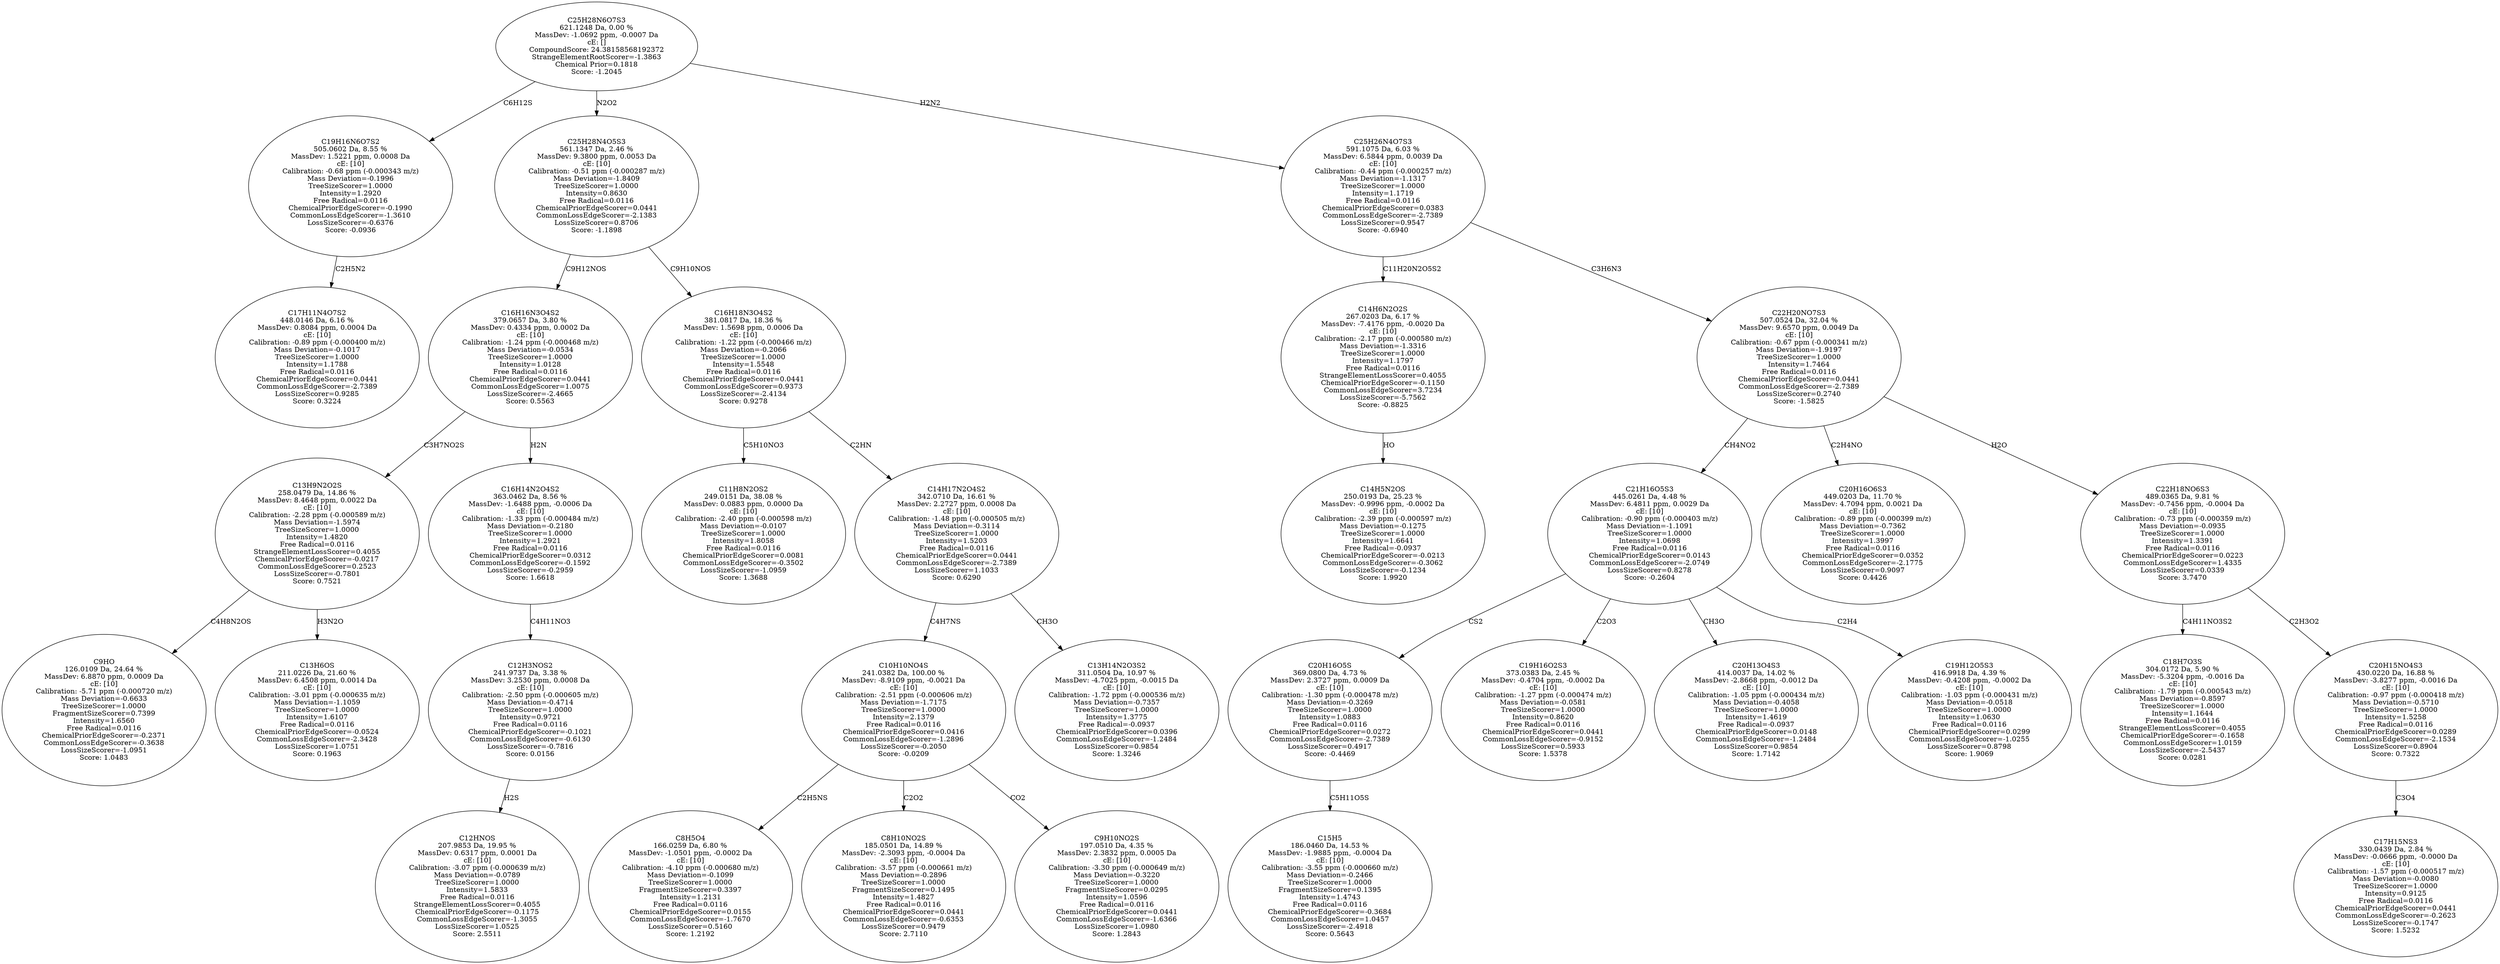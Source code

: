strict digraph {
v1 [label="C17H11N4O7S2\n448.0146 Da, 6.16 %\nMassDev: 0.8084 ppm, 0.0004 Da\ncE: [10]\nCalibration: -0.89 ppm (-0.000400 m/z)\nMass Deviation=-0.1017\nTreeSizeScorer=1.0000\nIntensity=1.1788\nFree Radical=0.0116\nChemicalPriorEdgeScorer=0.0441\nCommonLossEdgeScorer=-2.7389\nLossSizeScorer=0.9285\nScore: 0.3224"];
v2 [label="C19H16N6O7S2\n505.0602 Da, 8.55 %\nMassDev: 1.5221 ppm, 0.0008 Da\ncE: [10]\nCalibration: -0.68 ppm (-0.000343 m/z)\nMass Deviation=-0.1996\nTreeSizeScorer=1.0000\nIntensity=1.2920\nFree Radical=0.0116\nChemicalPriorEdgeScorer=-0.1990\nCommonLossEdgeScorer=-1.3610\nLossSizeScorer=-0.6376\nScore: -0.0936"];
v3 [label="C9HO\n126.0109 Da, 24.64 %\nMassDev: 6.8870 ppm, 0.0009 Da\ncE: [10]\nCalibration: -5.71 ppm (-0.000720 m/z)\nMass Deviation=-0.6633\nTreeSizeScorer=1.0000\nFragmentSizeScorer=0.7399\nIntensity=1.6560\nFree Radical=0.0116\nChemicalPriorEdgeScorer=-0.2371\nCommonLossEdgeScorer=-0.3638\nLossSizeScorer=-1.0951\nScore: 1.0483"];
v4 [label="C13H6OS\n211.0226 Da, 21.60 %\nMassDev: 6.4508 ppm, 0.0014 Da\ncE: [10]\nCalibration: -3.01 ppm (-0.000635 m/z)\nMass Deviation=-1.1059\nTreeSizeScorer=1.0000\nIntensity=1.6107\nFree Radical=0.0116\nChemicalPriorEdgeScorer=-0.0524\nCommonLossEdgeScorer=-2.3428\nLossSizeScorer=1.0751\nScore: 0.1963"];
v5 [label="C13H9N2O2S\n258.0479 Da, 14.86 %\nMassDev: 8.4648 ppm, 0.0022 Da\ncE: [10]\nCalibration: -2.28 ppm (-0.000589 m/z)\nMass Deviation=-1.5974\nTreeSizeScorer=1.0000\nIntensity=1.4820\nFree Radical=0.0116\nStrangeElementLossScorer=0.4055\nChemicalPriorEdgeScorer=-0.0217\nCommonLossEdgeScorer=0.2523\nLossSizeScorer=-0.7801\nScore: 0.7521"];
v6 [label="C12HNOS\n207.9853 Da, 19.95 %\nMassDev: 0.6317 ppm, 0.0001 Da\ncE: [10]\nCalibration: -3.07 ppm (-0.000639 m/z)\nMass Deviation=-0.0789\nTreeSizeScorer=1.0000\nIntensity=1.5833\nFree Radical=0.0116\nStrangeElementLossScorer=0.4055\nChemicalPriorEdgeScorer=-0.1175\nCommonLossEdgeScorer=-1.3055\nLossSizeScorer=1.0525\nScore: 2.5511"];
v7 [label="C12H3NOS2\n241.9737 Da, 3.38 %\nMassDev: 3.2530 ppm, 0.0008 Da\ncE: [10]\nCalibration: -2.50 ppm (-0.000605 m/z)\nMass Deviation=-0.4714\nTreeSizeScorer=1.0000\nIntensity=0.9721\nFree Radical=0.0116\nChemicalPriorEdgeScorer=-0.1021\nCommonLossEdgeScorer=-0.6130\nLossSizeScorer=-0.7816\nScore: 0.0156"];
v8 [label="C16H14N2O4S2\n363.0462 Da, 8.56 %\nMassDev: -1.6488 ppm, -0.0006 Da\ncE: [10]\nCalibration: -1.33 ppm (-0.000484 m/z)\nMass Deviation=-0.2180\nTreeSizeScorer=1.0000\nIntensity=1.2921\nFree Radical=0.0116\nChemicalPriorEdgeScorer=0.0312\nCommonLossEdgeScorer=-0.1592\nLossSizeScorer=-0.2959\nScore: 1.6618"];
v9 [label="C16H16N3O4S2\n379.0657 Da, 3.80 %\nMassDev: 0.4334 ppm, 0.0002 Da\ncE: [10]\nCalibration: -1.24 ppm (-0.000468 m/z)\nMass Deviation=-0.0534\nTreeSizeScorer=1.0000\nIntensity=1.0128\nFree Radical=0.0116\nChemicalPriorEdgeScorer=0.0441\nCommonLossEdgeScorer=1.0075\nLossSizeScorer=-2.4665\nScore: 0.5563"];
v10 [label="C11H8N2OS2\n249.0151 Da, 38.08 %\nMassDev: 0.0883 ppm, 0.0000 Da\ncE: [10]\nCalibration: -2.40 ppm (-0.000598 m/z)\nMass Deviation=-0.0107\nTreeSizeScorer=1.0000\nIntensity=1.8058\nFree Radical=0.0116\nChemicalPriorEdgeScorer=0.0081\nCommonLossEdgeScorer=-0.3502\nLossSizeScorer=-1.0959\nScore: 1.3688"];
v11 [label="C8H5O4\n166.0259 Da, 6.80 %\nMassDev: -1.0501 ppm, -0.0002 Da\ncE: [10]\nCalibration: -4.10 ppm (-0.000680 m/z)\nMass Deviation=-0.1099\nTreeSizeScorer=1.0000\nFragmentSizeScorer=0.3397\nIntensity=1.2131\nFree Radical=0.0116\nChemicalPriorEdgeScorer=0.0155\nCommonLossEdgeScorer=-1.7670\nLossSizeScorer=0.5160\nScore: 1.2192"];
v12 [label="C8H10NO2S\n185.0501 Da, 14.89 %\nMassDev: -2.3093 ppm, -0.0004 Da\ncE: [10]\nCalibration: -3.57 ppm (-0.000661 m/z)\nMass Deviation=-0.2896\nTreeSizeScorer=1.0000\nFragmentSizeScorer=0.1495\nIntensity=1.4827\nFree Radical=0.0116\nChemicalPriorEdgeScorer=0.0441\nCommonLossEdgeScorer=-0.6353\nLossSizeScorer=0.9479\nScore: 2.7110"];
v13 [label="C9H10NO2S\n197.0510 Da, 4.35 %\nMassDev: 2.3832 ppm, 0.0005 Da\ncE: [10]\nCalibration: -3.30 ppm (-0.000649 m/z)\nMass Deviation=-0.3220\nTreeSizeScorer=1.0000\nFragmentSizeScorer=0.0295\nIntensity=1.0596\nFree Radical=0.0116\nChemicalPriorEdgeScorer=0.0441\nCommonLossEdgeScorer=-1.6366\nLossSizeScorer=1.0980\nScore: 1.2843"];
v14 [label="C10H10NO4S\n241.0382 Da, 100.00 %\nMassDev: -8.9109 ppm, -0.0021 Da\ncE: [10]\nCalibration: -2.51 ppm (-0.000606 m/z)\nMass Deviation=-1.7175\nTreeSizeScorer=1.0000\nIntensity=2.1379\nFree Radical=0.0116\nChemicalPriorEdgeScorer=0.0416\nCommonLossEdgeScorer=-1.2896\nLossSizeScorer=-0.2050\nScore: -0.0209"];
v15 [label="C13H14N2O3S2\n311.0504 Da, 10.97 %\nMassDev: -4.7025 ppm, -0.0015 Da\ncE: [10]\nCalibration: -1.72 ppm (-0.000536 m/z)\nMass Deviation=-0.7357\nTreeSizeScorer=1.0000\nIntensity=1.3775\nFree Radical=-0.0937\nChemicalPriorEdgeScorer=0.0396\nCommonLossEdgeScorer=-1.2484\nLossSizeScorer=0.9854\nScore: 1.3246"];
v16 [label="C14H17N2O4S2\n342.0710 Da, 16.61 %\nMassDev: 2.2727 ppm, 0.0008 Da\ncE: [10]\nCalibration: -1.48 ppm (-0.000505 m/z)\nMass Deviation=-0.3114\nTreeSizeScorer=1.0000\nIntensity=1.5203\nFree Radical=0.0116\nChemicalPriorEdgeScorer=0.0441\nCommonLossEdgeScorer=-2.7389\nLossSizeScorer=1.1033\nScore: 0.6290"];
v17 [label="C16H18N3O4S2\n381.0817 Da, 18.36 %\nMassDev: 1.5698 ppm, 0.0006 Da\ncE: [10]\nCalibration: -1.22 ppm (-0.000466 m/z)\nMass Deviation=-0.2066\nTreeSizeScorer=1.0000\nIntensity=1.5548\nFree Radical=0.0116\nChemicalPriorEdgeScorer=0.0441\nCommonLossEdgeScorer=0.9373\nLossSizeScorer=-2.4134\nScore: 0.9278"];
v18 [label="C25H28N4O5S3\n561.1347 Da, 2.46 %\nMassDev: 9.3800 ppm, 0.0053 Da\ncE: [10]\nCalibration: -0.51 ppm (-0.000287 m/z)\nMass Deviation=-1.8409\nTreeSizeScorer=1.0000\nIntensity=0.8630\nFree Radical=0.0116\nChemicalPriorEdgeScorer=0.0441\nCommonLossEdgeScorer=-2.1383\nLossSizeScorer=0.8706\nScore: -1.1898"];
v19 [label="C14H5N2OS\n250.0193 Da, 25.23 %\nMassDev: -0.9996 ppm, -0.0002 Da\ncE: [10]\nCalibration: -2.39 ppm (-0.000597 m/z)\nMass Deviation=-0.1275\nTreeSizeScorer=1.0000\nIntensity=1.6641\nFree Radical=-0.0937\nChemicalPriorEdgeScorer=-0.0213\nCommonLossEdgeScorer=-0.3062\nLossSizeScorer=-0.1234\nScore: 1.9920"];
v20 [label="C14H6N2O2S\n267.0203 Da, 6.17 %\nMassDev: -7.4176 ppm, -0.0020 Da\ncE: [10]\nCalibration: -2.17 ppm (-0.000580 m/z)\nMass Deviation=-1.3316\nTreeSizeScorer=1.0000\nIntensity=1.1797\nFree Radical=0.0116\nStrangeElementLossScorer=0.4055\nChemicalPriorEdgeScorer=-0.1150\nCommonLossEdgeScorer=3.7234\nLossSizeScorer=-5.7562\nScore: -0.8825"];
v21 [label="C15H5\n186.0460 Da, 14.53 %\nMassDev: -1.9885 ppm, -0.0004 Da\ncE: [10]\nCalibration: -3.55 ppm (-0.000660 m/z)\nMass Deviation=-0.2466\nTreeSizeScorer=1.0000\nFragmentSizeScorer=0.1395\nIntensity=1.4743\nFree Radical=0.0116\nChemicalPriorEdgeScorer=-0.3684\nCommonLossEdgeScorer=1.0457\nLossSizeScorer=-2.4918\nScore: 0.5643"];
v22 [label="C20H16O5S\n369.0800 Da, 4.73 %\nMassDev: 2.3727 ppm, 0.0009 Da\ncE: [10]\nCalibration: -1.30 ppm (-0.000478 m/z)\nMass Deviation=-0.3269\nTreeSizeScorer=1.0000\nIntensity=1.0883\nFree Radical=0.0116\nChemicalPriorEdgeScorer=0.0272\nCommonLossEdgeScorer=-2.7389\nLossSizeScorer=0.4917\nScore: -0.4469"];
v23 [label="C19H16O2S3\n373.0383 Da, 2.45 %\nMassDev: -0.4704 ppm, -0.0002 Da\ncE: [10]\nCalibration: -1.27 ppm (-0.000474 m/z)\nMass Deviation=-0.0581\nTreeSizeScorer=1.0000\nIntensity=0.8620\nFree Radical=0.0116\nChemicalPriorEdgeScorer=0.0441\nCommonLossEdgeScorer=-0.9152\nLossSizeScorer=0.5933\nScore: 1.5378"];
v24 [label="C20H13O4S3\n414.0037 Da, 14.02 %\nMassDev: -2.8668 ppm, -0.0012 Da\ncE: [10]\nCalibration: -1.05 ppm (-0.000434 m/z)\nMass Deviation=-0.4058\nTreeSizeScorer=1.0000\nIntensity=1.4619\nFree Radical=-0.0937\nChemicalPriorEdgeScorer=0.0148\nCommonLossEdgeScorer=-1.2484\nLossSizeScorer=0.9854\nScore: 1.7142"];
v25 [label="C19H12O5S3\n416.9918 Da, 4.39 %\nMassDev: -0.4208 ppm, -0.0002 Da\ncE: [10]\nCalibration: -1.03 ppm (-0.000431 m/z)\nMass Deviation=-0.0518\nTreeSizeScorer=1.0000\nIntensity=1.0630\nFree Radical=0.0116\nChemicalPriorEdgeScorer=0.0299\nCommonLossEdgeScorer=-1.0255\nLossSizeScorer=0.8798\nScore: 1.9069"];
v26 [label="C21H16O5S3\n445.0261 Da, 4.48 %\nMassDev: 6.4811 ppm, 0.0029 Da\ncE: [10]\nCalibration: -0.90 ppm (-0.000403 m/z)\nMass Deviation=-1.1091\nTreeSizeScorer=1.0000\nIntensity=1.0698\nFree Radical=0.0116\nChemicalPriorEdgeScorer=0.0143\nCommonLossEdgeScorer=-2.0749\nLossSizeScorer=0.8278\nScore: -0.2604"];
v27 [label="C20H16O6S3\n449.0203 Da, 11.70 %\nMassDev: 4.7094 ppm, 0.0021 Da\ncE: [10]\nCalibration: -0.89 ppm (-0.000399 m/z)\nMass Deviation=-0.7362\nTreeSizeScorer=1.0000\nIntensity=1.3997\nFree Radical=0.0116\nChemicalPriorEdgeScorer=0.0352\nCommonLossEdgeScorer=-2.1775\nLossSizeScorer=0.9097\nScore: 0.4426"];
v28 [label="C18H7O3S\n304.0172 Da, 5.90 %\nMassDev: -5.3204 ppm, -0.0016 Da\ncE: [10]\nCalibration: -1.79 ppm (-0.000543 m/z)\nMass Deviation=-0.8597\nTreeSizeScorer=1.0000\nIntensity=1.1644\nFree Radical=0.0116\nStrangeElementLossScorer=0.4055\nChemicalPriorEdgeScorer=-0.1658\nCommonLossEdgeScorer=1.0159\nLossSizeScorer=-2.5437\nScore: 0.0281"];
v29 [label="C17H15NS3\n330.0439 Da, 2.84 %\nMassDev: -0.0666 ppm, -0.0000 Da\ncE: [10]\nCalibration: -1.57 ppm (-0.000517 m/z)\nMass Deviation=-0.0080\nTreeSizeScorer=1.0000\nIntensity=0.9125\nFree Radical=0.0116\nChemicalPriorEdgeScorer=0.0441\nCommonLossEdgeScorer=-0.2623\nLossSizeScorer=-0.1747\nScore: 1.5232"];
v30 [label="C20H15NO4S3\n430.0220 Da, 16.88 %\nMassDev: -3.8277 ppm, -0.0016 Da\ncE: [10]\nCalibration: -0.97 ppm (-0.000418 m/z)\nMass Deviation=-0.5710\nTreeSizeScorer=1.0000\nIntensity=1.5258\nFree Radical=0.0116\nChemicalPriorEdgeScorer=0.0289\nCommonLossEdgeScorer=-2.1534\nLossSizeScorer=0.8904\nScore: 0.7322"];
v31 [label="C22H18NO6S3\n489.0365 Da, 9.81 %\nMassDev: -0.7456 ppm, -0.0004 Da\ncE: [10]\nCalibration: -0.73 ppm (-0.000359 m/z)\nMass Deviation=-0.0935\nTreeSizeScorer=1.0000\nIntensity=1.3391\nFree Radical=0.0116\nChemicalPriorEdgeScorer=0.0223\nCommonLossEdgeScorer=1.4335\nLossSizeScorer=0.0339\nScore: 3.7470"];
v32 [label="C22H20NO7S3\n507.0524 Da, 32.04 %\nMassDev: 9.6570 ppm, 0.0049 Da\ncE: [10]\nCalibration: -0.67 ppm (-0.000341 m/z)\nMass Deviation=-1.9197\nTreeSizeScorer=1.0000\nIntensity=1.7464\nFree Radical=0.0116\nChemicalPriorEdgeScorer=0.0441\nCommonLossEdgeScorer=-2.7389\nLossSizeScorer=0.2740\nScore: -1.5825"];
v33 [label="C25H26N4O7S3\n591.1075 Da, 6.03 %\nMassDev: 6.5844 ppm, 0.0039 Da\ncE: [10]\nCalibration: -0.44 ppm (-0.000257 m/z)\nMass Deviation=-1.1317\nTreeSizeScorer=1.0000\nIntensity=1.1719\nFree Radical=0.0116\nChemicalPriorEdgeScorer=0.0383\nCommonLossEdgeScorer=-2.7389\nLossSizeScorer=0.9547\nScore: -0.6940"];
v34 [label="C25H28N6O7S3\n621.1248 Da, 0.00 %\nMassDev: -1.0692 ppm, -0.0007 Da\ncE: []\nCompoundScore: 24.38158568192372\nStrangeElementRootScorer=-1.3863\nChemical Prior=0.1818\nScore: -1.2045"];
v2 -> v1 [label="C2H5N2"];
v34 -> v2 [label="C6H12S"];
v5 -> v3 [label="C4H8N2OS"];
v5 -> v4 [label="H3N2O"];
v9 -> v5 [label="C3H7NO2S"];
v7 -> v6 [label="H2S"];
v8 -> v7 [label="C4H11NO3"];
v9 -> v8 [label="H2N"];
v18 -> v9 [label="C9H12NOS"];
v17 -> v10 [label="C5H10NO3"];
v14 -> v11 [label="C2H5NS"];
v14 -> v12 [label="C2O2"];
v14 -> v13 [label="CO2"];
v16 -> v14 [label="C4H7NS"];
v16 -> v15 [label="CH3O"];
v17 -> v16 [label="C2HN"];
v18 -> v17 [label="C9H10NOS"];
v34 -> v18 [label="N2O2"];
v20 -> v19 [label="HO"];
v33 -> v20 [label="C11H20N2O5S2"];
v22 -> v21 [label="C5H11O5S"];
v26 -> v22 [label="CS2"];
v26 -> v23 [label="C2O3"];
v26 -> v24 [label="CH3O"];
v26 -> v25 [label="C2H4"];
v32 -> v26 [label="CH4NO2"];
v32 -> v27 [label="C2H4NO"];
v31 -> v28 [label="C4H11NO3S2"];
v30 -> v29 [label="C3O4"];
v31 -> v30 [label="C2H3O2"];
v32 -> v31 [label="H2O"];
v33 -> v32 [label="C3H6N3"];
v34 -> v33 [label="H2N2"];
}